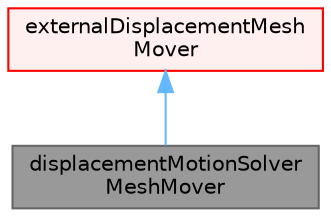 digraph "displacementMotionSolverMeshMover"
{
 // LATEX_PDF_SIZE
  bgcolor="transparent";
  edge [fontname=Helvetica,fontsize=10,labelfontname=Helvetica,labelfontsize=10];
  node [fontname=Helvetica,fontsize=10,shape=box,height=0.2,width=0.4];
  Node1 [id="Node000001",label="displacementMotionSolver\lMeshMover",height=0.2,width=0.4,color="gray40", fillcolor="grey60", style="filled", fontcolor="black",tooltip="Quality-based under-relaxation wrapped around generic displacementMotionSolver."];
  Node2 -> Node1 [id="edge1_Node000001_Node000002",dir="back",color="steelblue1",style="solid",tooltip=" "];
  Node2 [id="Node000002",label="externalDisplacementMesh\lMover",height=0.2,width=0.4,color="red", fillcolor="#FFF0F0", style="filled",URL="$classFoam_1_1externalDisplacementMeshMover.html",tooltip="Virtual base class for mesh movers with externally provided displacement field giving the boundary co..."];
}
